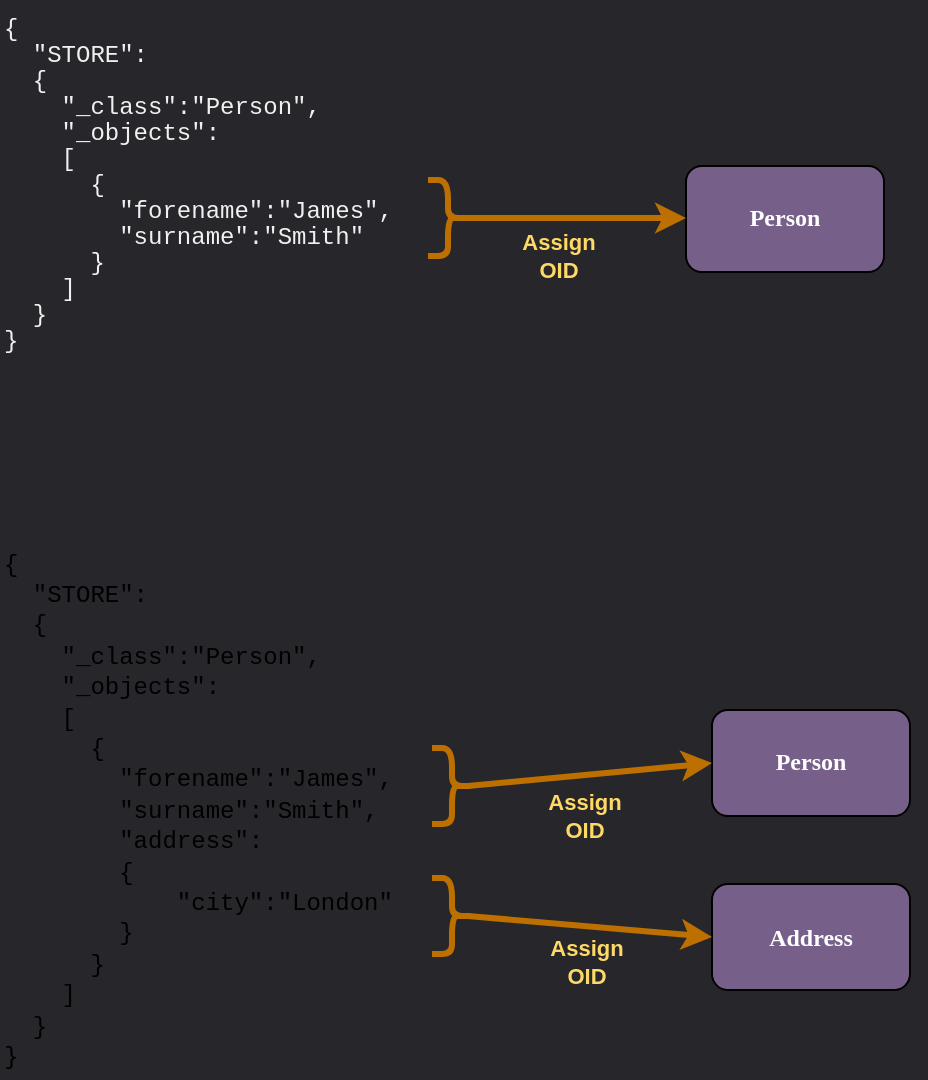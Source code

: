 <mxfile version="21.3.2" type="device">
  <diagram name="Page-1" id="R769uyWMGICY1iDBy0LQ">
    <mxGraphModel dx="1432" dy="771" grid="0" gridSize="10" guides="1" tooltips="1" connect="1" arrows="1" fold="1" page="1" pageScale="1" pageWidth="1600" pageHeight="900" background="#27262b" math="0" shadow="0">
      <root>
        <mxCell id="0" />
        <mxCell id="1" parent="0" />
        <mxCell id="KS0PyBc9pqYtCSMZTUuP-1" value="&lt;blockquote style=&quot;font-size: 12px;&quot;&gt;&lt;div style=&quot;font-size: 12px;&quot;&gt;&lt;p&gt;&lt;font face=&quot;Lucida Console&quot;&gt;&lt;b&gt;&lt;font style=&quot;font-size: 12px;&quot;&gt;Person&lt;/font&gt;&lt;/b&gt;&lt;/font&gt;&lt;/p&gt;&lt;/div&gt;&lt;/blockquote&gt;" style="rounded=1;whiteSpace=wrap;html=1;fillColor=#76608a;fontColor=#ffffff;strokeColor=default;fontFamily=Helvetica;verticalAlign=top;fontSize=12;" vertex="1" parent="1">
          <mxGeometry x="403" y="140" width="99" height="53" as="geometry" />
        </mxCell>
        <mxCell id="KS0PyBc9pqYtCSMZTUuP-7" value="&lt;p style=&quot;line-height: 0%;&quot;&gt;&lt;/p&gt;&lt;pre style=&quot;line-height: 0%;&quot;&gt;&lt;font face=&quot;Courier New&quot;&gt;{&lt;/font&gt;&lt;/pre&gt;&lt;pre style=&quot;line-height: 0%;&quot;&gt;&lt;font face=&quot;Courier New&quot;&gt;&amp;nbsp; &quot;STORE&quot;:&lt;/font&gt;&lt;/pre&gt;&lt;pre style=&quot;line-height: 0%;&quot;&gt;&lt;font face=&quot;Courier New&quot;&gt;&amp;nbsp; {&lt;/font&gt;&lt;/pre&gt;&lt;pre style=&quot;line-height: 0%;&quot;&gt;&lt;font face=&quot;Courier New&quot;&gt;&amp;nbsp;&amp;nbsp;&amp;nbsp; &quot;_class&quot;:&quot;Person&quot;,&lt;/font&gt;&lt;/pre&gt;&lt;pre style=&quot;line-height: 0%;&quot;&gt;&lt;font face=&quot;Courier New&quot;&gt;&amp;nbsp;&amp;nbsp;&amp;nbsp; &quot;_objects&quot;:&lt;/font&gt;&lt;/pre&gt;&lt;pre style=&quot;line-height: 0%;&quot;&gt;&lt;font face=&quot;Courier New&quot;&gt;&amp;nbsp;&amp;nbsp;&amp;nbsp; [&lt;/font&gt;&lt;/pre&gt;&lt;pre style=&quot;line-height: 0%;&quot;&gt;&lt;font face=&quot;Courier New&quot;&gt;&amp;nbsp;&amp;nbsp;&amp;nbsp;&amp;nbsp;&amp;nbsp; {&lt;/font&gt;&lt;/pre&gt;&lt;pre style=&quot;line-height: 0%;&quot;&gt;&lt;font face=&quot;Courier New&quot;&gt;&amp;nbsp;&amp;nbsp;&amp;nbsp;&amp;nbsp;&amp;nbsp;&amp;nbsp;&amp;nbsp; &quot;forename&quot;:&quot;James&quot;,&lt;/font&gt;&lt;/pre&gt;&lt;pre style=&quot;line-height: 0%;&quot;&gt;&lt;font face=&quot;Courier New&quot;&gt;&amp;nbsp;&amp;nbsp;&amp;nbsp;&amp;nbsp;&amp;nbsp;&amp;nbsp;&amp;nbsp; &quot;surname&quot;:&quot;Smith&quot;&lt;/font&gt;&lt;/pre&gt;&lt;pre style=&quot;line-height: 0%;&quot;&gt;&lt;font face=&quot;Courier New&quot;&gt;&amp;nbsp;&amp;nbsp;&amp;nbsp;&amp;nbsp;&amp;nbsp; }&lt;/font&gt;&lt;/pre&gt;&lt;pre style=&quot;line-height: 0%;&quot;&gt;&lt;font face=&quot;Courier New&quot;&gt;&amp;nbsp;&amp;nbsp;&amp;nbsp; ]&amp;nbsp;&amp;nbsp;&amp;nbsp;&amp;nbsp;&amp;nbsp;&amp;nbsp; &amp;nbsp;&lt;/font&gt;&lt;/pre&gt;&lt;pre style=&quot;line-height: 0%;&quot;&gt;&lt;font face=&quot;Courier New&quot;&gt;&amp;nbsp; }&lt;/font&gt;&lt;/pre&gt;&lt;pre style=&quot;line-height: 0%;&quot;&gt;&lt;font face=&quot;Courier New&quot;&gt;}&lt;/font&gt;&lt;/pre&gt;&lt;p&gt;&lt;/p&gt;" style="text;html=1;strokeColor=none;fillColor=none;align=left;verticalAlign=middle;whiteSpace=wrap;rounded=0;fontColor=#F0F0F0;" vertex="1" parent="1">
          <mxGeometry x="60" y="57" width="210" height="184" as="geometry" />
        </mxCell>
        <mxCell id="KS0PyBc9pqYtCSMZTUuP-8" value="" style="endArrow=classic;rounded=0;strokeWidth=3;labelBackgroundColor=none;fontColor=default;exitX=0.1;exitY=0.5;exitDx=0;exitDy=0;exitPerimeter=0;fillColor=#f0a30a;strokeColor=#BD7000;" edge="1" parent="1" source="KS0PyBc9pqYtCSMZTUuP-11">
          <mxGeometry relative="1" as="geometry">
            <mxPoint x="303" y="166" as="sourcePoint" />
            <mxPoint x="403" y="166" as="targetPoint" />
          </mxGeometry>
        </mxCell>
        <mxCell id="KS0PyBc9pqYtCSMZTUuP-9" value="&lt;div&gt;Assign&lt;/div&gt;&lt;div&gt;OID&lt;/div&gt;" style="edgeLabel;resizable=0;html=1;align=center;verticalAlign=middle;labelBackgroundColor=none;fontColor=#FFD966;fontStyle=1" connectable="0" vertex="1" parent="KS0PyBc9pqYtCSMZTUuP-8">
          <mxGeometry relative="1" as="geometry">
            <mxPoint x="-9" y="19" as="offset" />
          </mxGeometry>
        </mxCell>
        <mxCell id="KS0PyBc9pqYtCSMZTUuP-11" value="" style="shape=curlyBracket;whiteSpace=wrap;html=1;rounded=1;flipH=1;labelPosition=right;verticalLabelPosition=middle;align=left;verticalAlign=middle;fillColor=#f0a30a;fontColor=#000000;strokeColor=#BD7000;strokeWidth=3;" vertex="1" parent="1">
          <mxGeometry x="274" y="147" width="20" height="38" as="geometry" />
        </mxCell>
        <mxCell id="KS0PyBc9pqYtCSMZTUuP-12" value="&lt;blockquote style=&quot;font-size: 12px;&quot;&gt;&lt;div style=&quot;font-size: 12px;&quot;&gt;&lt;p&gt;&lt;font face=&quot;Lucida Console&quot;&gt;&lt;b&gt;&lt;font style=&quot;font-size: 12px;&quot;&gt;Person&lt;/font&gt;&lt;/b&gt;&lt;/font&gt;&lt;/p&gt;&lt;/div&gt;&lt;/blockquote&gt;" style="rounded=1;whiteSpace=wrap;html=1;fillColor=#76608a;fontColor=#ffffff;strokeColor=default;fontFamily=Helvetica;verticalAlign=top;fontSize=12;" vertex="1" parent="1">
          <mxGeometry x="416" y="412" width="99" height="53" as="geometry" />
        </mxCell>
        <mxCell id="KS0PyBc9pqYtCSMZTUuP-13" value="&lt;font face=&quot;Courier New&quot;&gt;{&lt;br&gt;&amp;nbsp; &quot;STORE&quot;:&lt;br&gt;&amp;nbsp; {&lt;br&gt;&amp;nbsp;&amp;nbsp;&amp;nbsp; &quot;_class&quot;:&quot;Person&quot;,&lt;br&gt;&amp;nbsp;&amp;nbsp;&amp;nbsp; &quot;_objects&quot;:&lt;br&gt;&amp;nbsp;&amp;nbsp;&amp;nbsp; [&lt;br&gt;&amp;nbsp;&amp;nbsp;&amp;nbsp;&amp;nbsp;&amp;nbsp; {&lt;br&gt;&amp;nbsp;&amp;nbsp;&amp;nbsp;&amp;nbsp;&amp;nbsp;&amp;nbsp;&amp;nbsp; &quot;forename&quot;:&quot;James&quot;,&lt;br&gt;&amp;nbsp;&amp;nbsp;&amp;nbsp;&amp;nbsp;&amp;nbsp;&amp;nbsp;&amp;nbsp; &quot;surname&quot;:&quot;Smith&quot;,&lt;br&gt;&amp;nbsp;&amp;nbsp;&amp;nbsp;&amp;nbsp;&amp;nbsp;&amp;nbsp;&amp;nbsp; &quot;address&quot;:&lt;br&gt;&amp;nbsp;&amp;nbsp;&amp;nbsp;&amp;nbsp;&amp;nbsp;&amp;nbsp;&amp;nbsp; {&lt;br&gt;&amp;nbsp;&amp;nbsp;&amp;nbsp;&amp;nbsp;&amp;nbsp;&amp;nbsp; &amp;nbsp;&amp;nbsp;&amp;nbsp; &amp;nbsp;&quot;city&quot;:&quot;London&quot;&lt;br&gt;&amp;nbsp;&amp;nbsp;&amp;nbsp;&amp;nbsp;&amp;nbsp;&amp;nbsp;&amp;nbsp; }&lt;br&gt;&amp;nbsp;&amp;nbsp;&amp;nbsp;&amp;nbsp;&amp;nbsp; }&lt;br&gt;&amp;nbsp;&amp;nbsp;&amp;nbsp; ]&amp;nbsp;&amp;nbsp;&amp;nbsp;&amp;nbsp;&amp;nbsp;&amp;nbsp; &amp;nbsp;&lt;br&gt;&amp;nbsp; }&lt;br&gt;}&lt;/font&gt;" style="text;html=1;strokeColor=none;fillColor=none;align=left;verticalAlign=middle;whiteSpace=wrap;rounded=0;" vertex="1" parent="1">
          <mxGeometry x="60" y="328" width="210" height="268" as="geometry" />
        </mxCell>
        <mxCell id="KS0PyBc9pqYtCSMZTUuP-14" value="" style="endArrow=classic;rounded=0;strokeWidth=3;labelBackgroundColor=none;fontColor=default;exitX=0.1;exitY=0.5;exitDx=0;exitDy=0;exitPerimeter=0;fillColor=#f0a30a;strokeColor=#BD7000;entryX=0;entryY=0.5;entryDx=0;entryDy=0;" edge="1" parent="1" source="KS0PyBc9pqYtCSMZTUuP-16" target="KS0PyBc9pqYtCSMZTUuP-12">
          <mxGeometry relative="1" as="geometry">
            <mxPoint x="305" y="450" as="sourcePoint" />
            <mxPoint x="405" y="450" as="targetPoint" />
          </mxGeometry>
        </mxCell>
        <mxCell id="KS0PyBc9pqYtCSMZTUuP-15" value="&lt;div&gt;Assign&lt;/div&gt;&lt;div&gt;OID&lt;/div&gt;" style="edgeLabel;resizable=0;html=1;align=center;verticalAlign=middle;labelBackgroundColor=none;fontColor=#FFD966;fontStyle=1" connectable="0" vertex="1" parent="KS0PyBc9pqYtCSMZTUuP-14">
          <mxGeometry relative="1" as="geometry">
            <mxPoint x="-3" y="21" as="offset" />
          </mxGeometry>
        </mxCell>
        <mxCell id="KS0PyBc9pqYtCSMZTUuP-16" value="" style="shape=curlyBracket;whiteSpace=wrap;html=1;rounded=1;flipH=1;labelPosition=right;verticalLabelPosition=middle;align=left;verticalAlign=middle;fillColor=#f0a30a;fontColor=#000000;strokeColor=#BD7000;strokeWidth=3;" vertex="1" parent="1">
          <mxGeometry x="276" y="431" width="20" height="38" as="geometry" />
        </mxCell>
        <mxCell id="KS0PyBc9pqYtCSMZTUuP-17" value="&lt;font&gt;&lt;b&gt;Address&lt;/b&gt;&lt;/font&gt;" style="rounded=1;whiteSpace=wrap;html=1;fillColor=#76608a;fontColor=#ffffff;strokeColor=default;fontFamily=Lucida Console;verticalAlign=middle;fontSize=12;" vertex="1" parent="1">
          <mxGeometry x="416" y="499" width="99" height="53" as="geometry" />
        </mxCell>
        <mxCell id="KS0PyBc9pqYtCSMZTUuP-18" value="" style="endArrow=classic;rounded=0;strokeWidth=3;labelBackgroundColor=none;fontColor=default;exitX=0.1;exitY=0.5;exitDx=0;exitDy=0;exitPerimeter=0;fillColor=#f0a30a;strokeColor=#BD7000;entryX=0;entryY=0.5;entryDx=0;entryDy=0;" edge="1" parent="1" source="KS0PyBc9pqYtCSMZTUuP-20" target="KS0PyBc9pqYtCSMZTUuP-17">
          <mxGeometry relative="1" as="geometry">
            <mxPoint x="305" y="515" as="sourcePoint" />
            <mxPoint x="405" y="515" as="targetPoint" />
          </mxGeometry>
        </mxCell>
        <mxCell id="KS0PyBc9pqYtCSMZTUuP-19" value="&lt;div&gt;Assign&lt;/div&gt;&lt;div&gt;OID&lt;/div&gt;" style="edgeLabel;resizable=0;html=1;align=center;verticalAlign=middle;labelBackgroundColor=none;fontColor=#FFD966;fontStyle=1" connectable="0" vertex="1" parent="KS0PyBc9pqYtCSMZTUuP-18">
          <mxGeometry relative="1" as="geometry">
            <mxPoint x="-2" y="18" as="offset" />
          </mxGeometry>
        </mxCell>
        <mxCell id="KS0PyBc9pqYtCSMZTUuP-20" value="" style="shape=curlyBracket;whiteSpace=wrap;html=1;rounded=1;flipH=1;labelPosition=right;verticalLabelPosition=middle;align=left;verticalAlign=middle;fillColor=#f0a30a;fontColor=#000000;strokeColor=#BD7000;strokeWidth=3;" vertex="1" parent="1">
          <mxGeometry x="276" y="496" width="20" height="38" as="geometry" />
        </mxCell>
      </root>
    </mxGraphModel>
  </diagram>
</mxfile>
